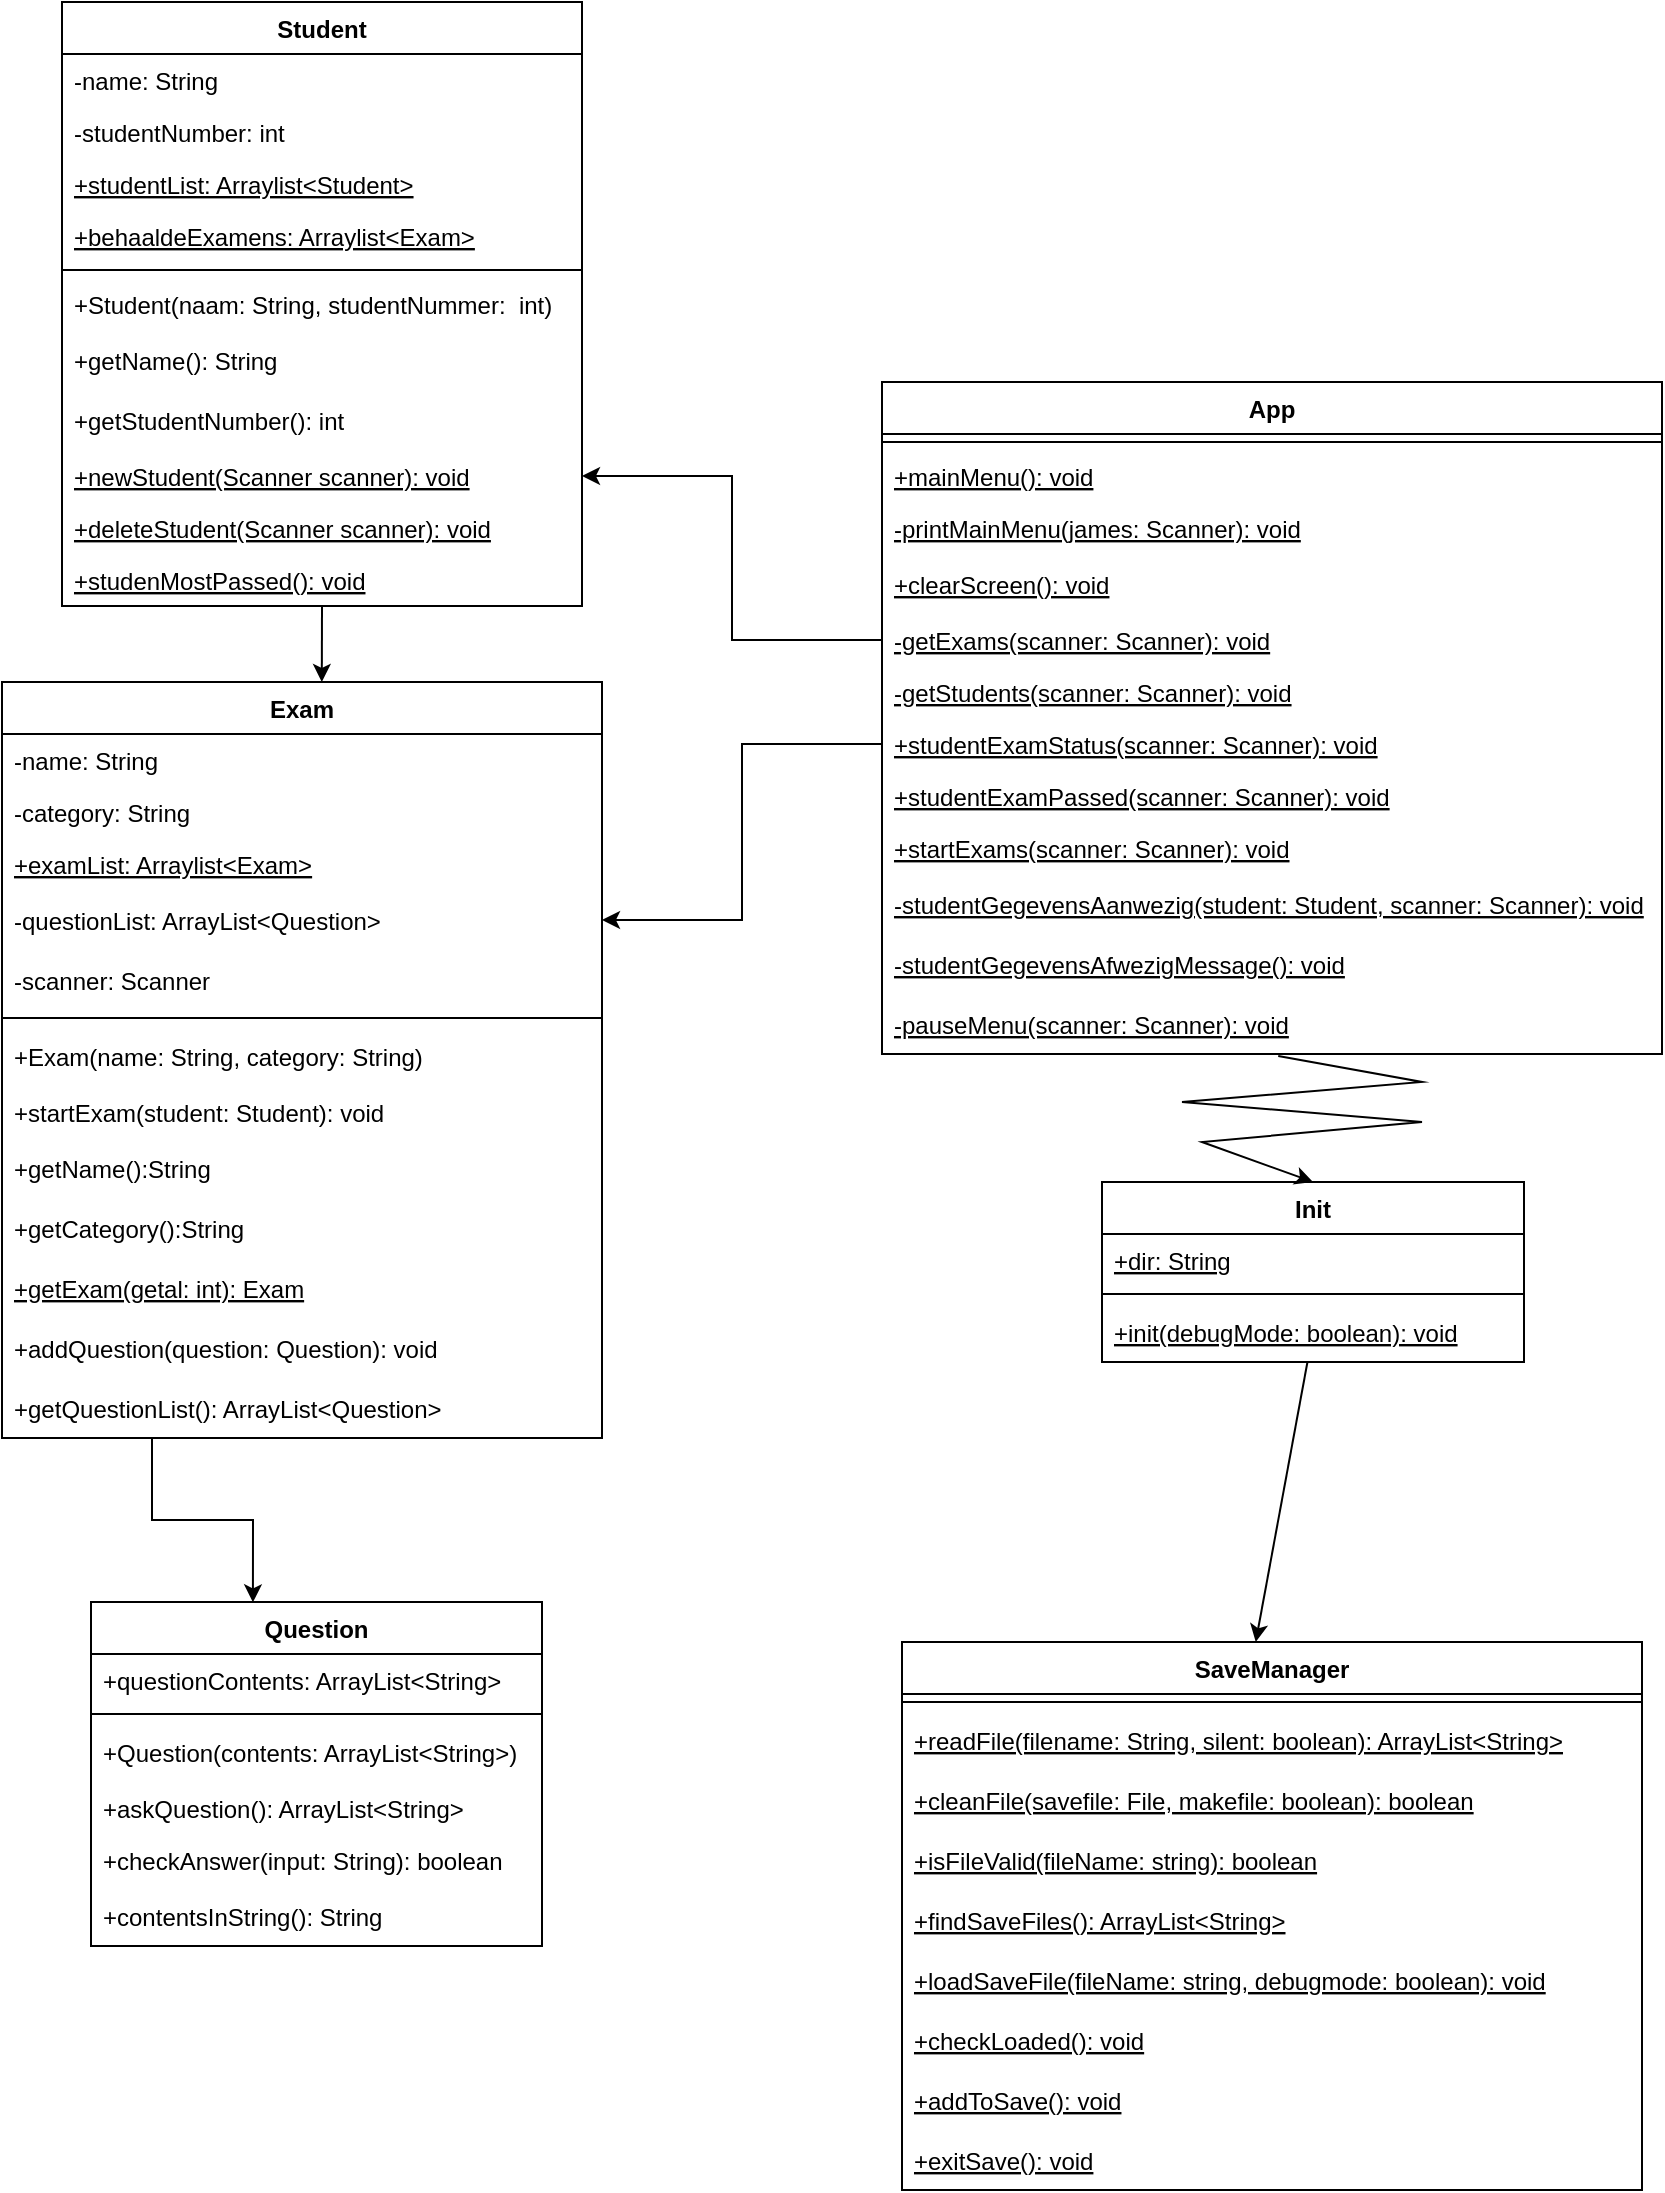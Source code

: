 <mxfile version="17.2.3" type="github">
  <diagram id="8I2CmzhelA5MCaDlNnXx" name="Page-1">
    <mxGraphModel dx="701" dy="705" grid="1" gridSize="10" guides="1" tooltips="1" connect="1" arrows="1" fold="1" page="1" pageScale="1" pageWidth="850" pageHeight="1100" math="0" shadow="0">
      <root>
        <mxCell id="0" />
        <mxCell id="1" parent="0" />
        <mxCell id="OVTsEQFIvY51fF4gTyis-47" style="edgeStyle=orthogonalEdgeStyle;rounded=0;orthogonalLoop=1;jettySize=auto;html=1;exitX=0.5;exitY=1;exitDx=0;exitDy=0;entryX=0.533;entryY=0;entryDx=0;entryDy=0;entryPerimeter=0;" parent="1" source="IUDxcDOe4H3WORA1nVKD-45" target="IUDxcDOe4H3WORA1nVKD-51" edge="1">
          <mxGeometry relative="1" as="geometry" />
        </mxCell>
        <mxCell id="IUDxcDOe4H3WORA1nVKD-45" value="Student" style="swimlane;fontStyle=1;align=center;verticalAlign=top;childLayout=stackLayout;horizontal=1;startSize=26;horizontalStack=0;resizeParent=1;resizeParentMax=0;resizeLast=0;collapsible=1;marginBottom=0;" parent="1" vertex="1">
          <mxGeometry x="40" y="40" width="260" height="302" as="geometry" />
        </mxCell>
        <mxCell id="IUDxcDOe4H3WORA1nVKD-46" value="-name: String" style="text;strokeColor=none;fillColor=none;align=left;verticalAlign=top;spacingLeft=4;spacingRight=4;overflow=hidden;rotatable=0;points=[[0,0.5],[1,0.5]];portConstraint=eastwest;" parent="IUDxcDOe4H3WORA1nVKD-45" vertex="1">
          <mxGeometry y="26" width="260" height="26" as="geometry" />
        </mxCell>
        <mxCell id="IUDxcDOe4H3WORA1nVKD-47" value="-studentNumber: int" style="text;strokeColor=none;fillColor=none;align=left;verticalAlign=top;spacingLeft=4;spacingRight=4;overflow=hidden;rotatable=0;points=[[0,0.5],[1,0.5]];portConstraint=eastwest;" parent="IUDxcDOe4H3WORA1nVKD-45" vertex="1">
          <mxGeometry y="52" width="260" height="26" as="geometry" />
        </mxCell>
        <mxCell id="OVTsEQFIvY51fF4gTyis-31" value="+studentList: Arraylist&lt;Student&gt;" style="text;strokeColor=none;fillColor=none;align=left;verticalAlign=top;spacingLeft=4;spacingRight=4;overflow=hidden;rotatable=0;points=[[0,0.5],[1,0.5]];portConstraint=eastwest;fontStyle=4" parent="IUDxcDOe4H3WORA1nVKD-45" vertex="1">
          <mxGeometry y="78" width="260" height="26" as="geometry" />
        </mxCell>
        <mxCell id="IUDxcDOe4H3WORA1nVKD-92" value="+behaaldeExamens: Arraylist&lt;Exam&gt;" style="text;strokeColor=none;fillColor=none;align=left;verticalAlign=top;spacingLeft=4;spacingRight=4;overflow=hidden;rotatable=0;points=[[0,0.5],[1,0.5]];portConstraint=eastwest;fontStyle=4" parent="IUDxcDOe4H3WORA1nVKD-45" vertex="1">
          <mxGeometry y="104" width="260" height="26" as="geometry" />
        </mxCell>
        <mxCell id="IUDxcDOe4H3WORA1nVKD-48" value="" style="line;strokeWidth=1;fillColor=none;align=left;verticalAlign=middle;spacingTop=-1;spacingLeft=3;spacingRight=3;rotatable=0;labelPosition=right;points=[];portConstraint=eastwest;" parent="IUDxcDOe4H3WORA1nVKD-45" vertex="1">
          <mxGeometry y="130" width="260" height="8" as="geometry" />
        </mxCell>
        <mxCell id="IUDxcDOe4H3WORA1nVKD-49" value="+Student(naam: String, studentNummer:  int)" style="text;strokeColor=none;fillColor=none;align=left;verticalAlign=top;spacingLeft=4;spacingRight=4;overflow=hidden;rotatable=0;points=[[0,0.5],[1,0.5]];portConstraint=eastwest;" parent="IUDxcDOe4H3WORA1nVKD-45" vertex="1">
          <mxGeometry y="138" width="260" height="26" as="geometry" />
        </mxCell>
        <mxCell id="OVTsEQFIvY51fF4gTyis-33" value="+getName(): String" style="text;strokeColor=none;fillColor=none;align=left;verticalAlign=middle;spacingLeft=4;spacingRight=4;overflow=hidden;points=[[0,0.5],[1,0.5]];portConstraint=eastwest;rotatable=0;" parent="IUDxcDOe4H3WORA1nVKD-45" vertex="1">
          <mxGeometry y="164" width="260" height="30" as="geometry" />
        </mxCell>
        <mxCell id="OVTsEQFIvY51fF4gTyis-32" value="+getStudentNumber(): int" style="text;strokeColor=none;fillColor=none;align=left;verticalAlign=middle;spacingLeft=4;spacingRight=4;overflow=hidden;points=[[0,0.5],[1,0.5]];portConstraint=eastwest;rotatable=0;" parent="IUDxcDOe4H3WORA1nVKD-45" vertex="1">
          <mxGeometry y="194" width="260" height="30" as="geometry" />
        </mxCell>
        <mxCell id="IUDxcDOe4H3WORA1nVKD-62" value="+newStudent(Scanner scanner): void" style="text;strokeColor=none;fillColor=none;align=left;verticalAlign=top;spacingLeft=4;spacingRight=4;overflow=hidden;rotatable=0;points=[[0,0.5],[1,0.5]];portConstraint=eastwest;fontStyle=4" parent="IUDxcDOe4H3WORA1nVKD-45" vertex="1">
          <mxGeometry y="224" width="260" height="26" as="geometry" />
        </mxCell>
        <mxCell id="IUDxcDOe4H3WORA1nVKD-63" value="+deleteStudent(Scanner scanner): void" style="text;strokeColor=none;fillColor=none;align=left;verticalAlign=top;spacingLeft=4;spacingRight=4;overflow=hidden;rotatable=0;points=[[0,0.5],[1,0.5]];portConstraint=eastwest;fontStyle=4" parent="IUDxcDOe4H3WORA1nVKD-45" vertex="1">
          <mxGeometry y="250" width="260" height="26" as="geometry" />
        </mxCell>
        <mxCell id="IUDxcDOe4H3WORA1nVKD-50" value="+studenMostPassed(): void" style="text;strokeColor=none;fillColor=none;align=left;verticalAlign=top;spacingLeft=4;spacingRight=4;overflow=hidden;rotatable=0;points=[[0,0.5],[1,0.5]];portConstraint=eastwest;fontStyle=4" parent="IUDxcDOe4H3WORA1nVKD-45" vertex="1">
          <mxGeometry y="276" width="260" height="26" as="geometry" />
        </mxCell>
        <mxCell id="OVTsEQFIvY51fF4gTyis-44" style="edgeStyle=orthogonalEdgeStyle;rounded=0;orthogonalLoop=1;jettySize=auto;html=1;exitX=0.25;exitY=1;exitDx=0;exitDy=0;entryX=0.359;entryY=0.001;entryDx=0;entryDy=0;entryPerimeter=0;" parent="1" source="IUDxcDOe4H3WORA1nVKD-51" target="IUDxcDOe4H3WORA1nVKD-68" edge="1">
          <mxGeometry relative="1" as="geometry" />
        </mxCell>
        <mxCell id="IUDxcDOe4H3WORA1nVKD-51" value="Exam" style="swimlane;fontStyle=1;align=center;verticalAlign=top;childLayout=stackLayout;horizontal=1;startSize=26;horizontalStack=0;resizeParent=1;resizeParentMax=0;resizeLast=0;collapsible=1;marginBottom=0;" parent="1" vertex="1">
          <mxGeometry x="10" y="380" width="300" height="378" as="geometry" />
        </mxCell>
        <mxCell id="IUDxcDOe4H3WORA1nVKD-52" value="-name: String" style="text;strokeColor=none;fillColor=none;align=left;verticalAlign=top;spacingLeft=4;spacingRight=4;overflow=hidden;rotatable=0;points=[[0,0.5],[1,0.5]];portConstraint=eastwest;" parent="IUDxcDOe4H3WORA1nVKD-51" vertex="1">
          <mxGeometry y="26" width="300" height="26" as="geometry" />
        </mxCell>
        <mxCell id="IUDxcDOe4H3WORA1nVKD-53" value="-category: String" style="text;strokeColor=none;fillColor=none;align=left;verticalAlign=top;spacingLeft=4;spacingRight=4;overflow=hidden;rotatable=0;points=[[0,0.5],[1,0.5]];portConstraint=eastwest;" parent="IUDxcDOe4H3WORA1nVKD-51" vertex="1">
          <mxGeometry y="52" width="300" height="26" as="geometry" />
        </mxCell>
        <mxCell id="IUDxcDOe4H3WORA1nVKD-91" value="+examList: Arraylist&lt;Exam&gt;" style="text;strokeColor=none;fillColor=none;align=left;verticalAlign=top;spacingLeft=4;spacingRight=4;overflow=hidden;rotatable=0;points=[[0,0.5],[1,0.5]];portConstraint=eastwest;fontStyle=4" parent="IUDxcDOe4H3WORA1nVKD-51" vertex="1">
          <mxGeometry y="78" width="300" height="26" as="geometry" />
        </mxCell>
        <mxCell id="OVTsEQFIvY51fF4gTyis-37" value="-questionList: ArrayList&lt;Question&gt;" style="text;strokeColor=none;fillColor=none;align=left;verticalAlign=middle;spacingLeft=4;spacingRight=4;overflow=hidden;points=[[0,0.5],[1,0.5]];portConstraint=eastwest;rotatable=0;" parent="IUDxcDOe4H3WORA1nVKD-51" vertex="1">
          <mxGeometry y="104" width="300" height="30" as="geometry" />
        </mxCell>
        <mxCell id="AXEN0CSOGZSYDrK3y6RF-2" value="-scanner: Scanner" style="text;strokeColor=none;fillColor=none;align=left;verticalAlign=middle;spacingLeft=4;spacingRight=4;overflow=hidden;points=[[0,0.5],[1,0.5]];portConstraint=eastwest;rotatable=0;" vertex="1" parent="IUDxcDOe4H3WORA1nVKD-51">
          <mxGeometry y="134" width="300" height="30" as="geometry" />
        </mxCell>
        <mxCell id="IUDxcDOe4H3WORA1nVKD-54" value="" style="line;strokeWidth=1;fillColor=none;align=left;verticalAlign=middle;spacingTop=-1;spacingLeft=3;spacingRight=3;rotatable=0;labelPosition=right;points=[];portConstraint=eastwest;" parent="IUDxcDOe4H3WORA1nVKD-51" vertex="1">
          <mxGeometry y="164" width="300" height="8" as="geometry" />
        </mxCell>
        <mxCell id="OVTsEQFIvY51fF4gTyis-40" value="+Exam(name: String, category: String)" style="text;strokeColor=none;fillColor=none;align=left;verticalAlign=middle;spacingLeft=4;spacingRight=4;overflow=hidden;points=[[0,0.5],[1,0.5]];portConstraint=eastwest;rotatable=0;" parent="IUDxcDOe4H3WORA1nVKD-51" vertex="1">
          <mxGeometry y="172" width="300" height="30" as="geometry" />
        </mxCell>
        <mxCell id="IUDxcDOe4H3WORA1nVKD-55" value="+startExam(student: Student): void" style="text;strokeColor=none;fillColor=none;align=left;verticalAlign=top;spacingLeft=4;spacingRight=4;overflow=hidden;rotatable=0;points=[[0,0.5],[1,0.5]];portConstraint=eastwest;" parent="IUDxcDOe4H3WORA1nVKD-51" vertex="1">
          <mxGeometry y="202" width="300" height="26" as="geometry" />
        </mxCell>
        <mxCell id="OVTsEQFIvY51fF4gTyis-41" value="+getName():String" style="text;strokeColor=none;fillColor=none;align=left;verticalAlign=middle;spacingLeft=4;spacingRight=4;overflow=hidden;points=[[0,0.5],[1,0.5]];portConstraint=eastwest;rotatable=0;" parent="IUDxcDOe4H3WORA1nVKD-51" vertex="1">
          <mxGeometry y="228" width="300" height="30" as="geometry" />
        </mxCell>
        <mxCell id="OVTsEQFIvY51fF4gTyis-42" value="+getCategory():String" style="text;strokeColor=none;fillColor=none;align=left;verticalAlign=middle;spacingLeft=4;spacingRight=4;overflow=hidden;points=[[0,0.5],[1,0.5]];portConstraint=eastwest;rotatable=0;" parent="IUDxcDOe4H3WORA1nVKD-51" vertex="1">
          <mxGeometry y="258" width="300" height="30" as="geometry" />
        </mxCell>
        <mxCell id="wdkMRcKlB4A3LhLKudHC-2" value="+getExam(getal: int): Exam" style="text;strokeColor=none;fillColor=none;align=left;verticalAlign=middle;spacingLeft=4;spacingRight=4;overflow=hidden;points=[[0,0.5],[1,0.5]];portConstraint=eastwest;rotatable=0;fontStyle=4" parent="IUDxcDOe4H3WORA1nVKD-51" vertex="1">
          <mxGeometry y="288" width="300" height="30" as="geometry" />
        </mxCell>
        <mxCell id="wdkMRcKlB4A3LhLKudHC-3" value="+addQuestion(question: Question): void" style="text;strokeColor=none;fillColor=none;align=left;verticalAlign=middle;spacingLeft=4;spacingRight=4;overflow=hidden;points=[[0,0.5],[1,0.5]];portConstraint=eastwest;rotatable=0;" parent="IUDxcDOe4H3WORA1nVKD-51" vertex="1">
          <mxGeometry y="318" width="300" height="30" as="geometry" />
        </mxCell>
        <mxCell id="wdkMRcKlB4A3LhLKudHC-4" value="+getQuestionList(): ArrayList&lt;Question&gt;" style="text;strokeColor=none;fillColor=none;align=left;verticalAlign=middle;spacingLeft=4;spacingRight=4;overflow=hidden;points=[[0,0.5],[1,0.5]];portConstraint=eastwest;rotatable=0;" parent="IUDxcDOe4H3WORA1nVKD-51" vertex="1">
          <mxGeometry y="348" width="300" height="30" as="geometry" />
        </mxCell>
        <mxCell id="IUDxcDOe4H3WORA1nVKD-57" value="App" style="swimlane;fontStyle=1;align=center;verticalAlign=top;childLayout=stackLayout;horizontal=1;startSize=26;horizontalStack=0;resizeParent=1;resizeParentMax=0;resizeLast=0;collapsible=1;marginBottom=0;" parent="1" vertex="1">
          <mxGeometry x="450" y="230" width="390" height="336" as="geometry" />
        </mxCell>
        <mxCell id="IUDxcDOe4H3WORA1nVKD-58" value="" style="line;strokeWidth=1;fillColor=none;align=left;verticalAlign=middle;spacingTop=-1;spacingLeft=3;spacingRight=3;rotatable=0;labelPosition=right;points=[];portConstraint=eastwest;" parent="IUDxcDOe4H3WORA1nVKD-57" vertex="1">
          <mxGeometry y="26" width="390" height="8" as="geometry" />
        </mxCell>
        <mxCell id="IUDxcDOe4H3WORA1nVKD-59" value="+mainMenu(): void" style="text;strokeColor=none;fillColor=none;align=left;verticalAlign=top;spacingLeft=4;spacingRight=4;overflow=hidden;rotatable=0;points=[[0,0.5],[1,0.5]];portConstraint=eastwest;fontStyle=4" parent="IUDxcDOe4H3WORA1nVKD-57" vertex="1">
          <mxGeometry y="34" width="390" height="26" as="geometry" />
        </mxCell>
        <mxCell id="OVTsEQFIvY51fF4gTyis-3" value="-printMainMenu(james: Scanner): void" style="text;strokeColor=none;fillColor=none;align=left;verticalAlign=top;spacingLeft=4;spacingRight=4;overflow=hidden;rotatable=0;points=[[0,0.5],[1,0.5]];portConstraint=eastwest;fontStyle=4" parent="IUDxcDOe4H3WORA1nVKD-57" vertex="1">
          <mxGeometry y="60" width="390" height="26" as="geometry" />
        </mxCell>
        <mxCell id="OVTsEQFIvY51fF4gTyis-6" value="+clearScreen(): void" style="text;strokeColor=none;fillColor=none;align=left;verticalAlign=middle;spacingLeft=4;spacingRight=4;overflow=hidden;points=[[0,0.5],[1,0.5]];portConstraint=eastwest;rotatable=0;fontStyle=4" parent="IUDxcDOe4H3WORA1nVKD-57" vertex="1">
          <mxGeometry y="86" width="390" height="30" as="geometry" />
        </mxCell>
        <mxCell id="IUDxcDOe4H3WORA1nVKD-60" value="-getExams(scanner: Scanner): void" style="text;strokeColor=none;fillColor=none;align=left;verticalAlign=top;spacingLeft=4;spacingRight=4;overflow=hidden;rotatable=0;points=[[0,0.5],[1,0.5]];portConstraint=eastwest;fontStyle=4" parent="IUDxcDOe4H3WORA1nVKD-57" vertex="1">
          <mxGeometry y="116" width="390" height="26" as="geometry" />
        </mxCell>
        <mxCell id="IUDxcDOe4H3WORA1nVKD-61" value="-getStudents(scanner: Scanner): void" style="text;strokeColor=none;fillColor=none;align=left;verticalAlign=top;spacingLeft=4;spacingRight=4;overflow=hidden;rotatable=0;points=[[0,0.5],[1,0.5]];portConstraint=eastwest;fontStyle=4" parent="IUDxcDOe4H3WORA1nVKD-57" vertex="1">
          <mxGeometry y="142" width="390" height="26" as="geometry" />
        </mxCell>
        <mxCell id="IUDxcDOe4H3WORA1nVKD-65" value="+studentExamStatus(scanner: Scanner): void" style="text;strokeColor=none;fillColor=none;align=left;verticalAlign=top;spacingLeft=4;spacingRight=4;overflow=hidden;rotatable=0;points=[[0,0.5],[1,0.5]];portConstraint=eastwest;fontStyle=4" parent="IUDxcDOe4H3WORA1nVKD-57" vertex="1">
          <mxGeometry y="168" width="390" height="26" as="geometry" />
        </mxCell>
        <mxCell id="IUDxcDOe4H3WORA1nVKD-66" value="+studentExamPassed(scanner: Scanner): void" style="text;strokeColor=none;fillColor=none;align=left;verticalAlign=top;spacingLeft=4;spacingRight=4;overflow=hidden;rotatable=0;points=[[0,0.5],[1,0.5]];portConstraint=eastwest;fontStyle=4" parent="IUDxcDOe4H3WORA1nVKD-57" vertex="1">
          <mxGeometry y="194" width="390" height="26" as="geometry" />
        </mxCell>
        <mxCell id="IUDxcDOe4H3WORA1nVKD-64" value="+startExams(scanner: Scanner): void" style="text;strokeColor=none;fillColor=none;align=left;verticalAlign=top;spacingLeft=4;spacingRight=4;overflow=hidden;rotatable=0;points=[[0,0.5],[1,0.5]];portConstraint=eastwest;fontStyle=4" parent="IUDxcDOe4H3WORA1nVKD-57" vertex="1">
          <mxGeometry y="220" width="390" height="26" as="geometry" />
        </mxCell>
        <mxCell id="OVTsEQFIvY51fF4gTyis-30" value="-studentGegevensAanwezig(student: Student, scanner: Scanner): void" style="text;strokeColor=none;fillColor=none;align=left;verticalAlign=middle;spacingLeft=4;spacingRight=4;overflow=hidden;points=[[0,0.5],[1,0.5]];portConstraint=eastwest;rotatable=0;fontStyle=4" parent="IUDxcDOe4H3WORA1nVKD-57" vertex="1">
          <mxGeometry y="246" width="390" height="30" as="geometry" />
        </mxCell>
        <mxCell id="OVTsEQFIvY51fF4gTyis-22" value="-studentGegevensAfwezigMessage(): void" style="text;strokeColor=none;fillColor=none;align=left;verticalAlign=middle;spacingLeft=4;spacingRight=4;overflow=hidden;points=[[0,0.5],[1,0.5]];portConstraint=eastwest;rotatable=0;fontStyle=4" parent="IUDxcDOe4H3WORA1nVKD-57" vertex="1">
          <mxGeometry y="276" width="390" height="30" as="geometry" />
        </mxCell>
        <mxCell id="wdkMRcKlB4A3LhLKudHC-1" value="-pauseMenu(scanner: Scanner): void" style="text;strokeColor=none;fillColor=none;align=left;verticalAlign=middle;spacingLeft=4;spacingRight=4;overflow=hidden;points=[[0,0.5],[1,0.5]];portConstraint=eastwest;rotatable=0;fontStyle=4" parent="IUDxcDOe4H3WORA1nVKD-57" vertex="1">
          <mxGeometry y="306" width="390" height="30" as="geometry" />
        </mxCell>
        <mxCell id="IUDxcDOe4H3WORA1nVKD-68" value="Question" style="swimlane;fontStyle=1;align=center;verticalAlign=top;childLayout=stackLayout;horizontal=1;startSize=26;horizontalStack=0;resizeParent=1;resizeParentMax=0;resizeLast=0;collapsible=1;marginBottom=0;" parent="1" vertex="1">
          <mxGeometry x="54.5" y="840" width="225.5" height="172" as="geometry" />
        </mxCell>
        <mxCell id="OVTsEQFIvY51fF4gTyis-34" value="+questionContents: ArrayList&lt;String&gt;" style="text;strokeColor=none;fillColor=none;align=left;verticalAlign=top;spacingLeft=4;spacingRight=4;overflow=hidden;rotatable=0;points=[[0,0.5],[1,0.5]];portConstraint=eastwest;" parent="IUDxcDOe4H3WORA1nVKD-68" vertex="1">
          <mxGeometry y="26" width="225.5" height="26" as="geometry" />
        </mxCell>
        <mxCell id="IUDxcDOe4H3WORA1nVKD-70" value="" style="line;strokeWidth=1;fillColor=none;align=left;verticalAlign=middle;spacingTop=-1;spacingLeft=3;spacingRight=3;rotatable=0;labelPosition=right;points=[];portConstraint=eastwest;" parent="IUDxcDOe4H3WORA1nVKD-68" vertex="1">
          <mxGeometry y="52" width="225.5" height="8" as="geometry" />
        </mxCell>
        <mxCell id="OVTsEQFIvY51fF4gTyis-35" value="+Question(contents: ArrayList&lt;String&gt;)" style="text;strokeColor=none;fillColor=none;align=left;verticalAlign=middle;spacingLeft=4;spacingRight=4;overflow=hidden;points=[[0,0.5],[1,0.5]];portConstraint=eastwest;rotatable=0;" parent="IUDxcDOe4H3WORA1nVKD-68" vertex="1">
          <mxGeometry y="60" width="225.5" height="30" as="geometry" />
        </mxCell>
        <mxCell id="IUDxcDOe4H3WORA1nVKD-71" value="+askQuestion(): ArrayList&lt;String&gt;" style="text;strokeColor=none;fillColor=none;align=left;verticalAlign=top;spacingLeft=4;spacingRight=4;overflow=hidden;rotatable=0;points=[[0,0.5],[1,0.5]];portConstraint=eastwest;" parent="IUDxcDOe4H3WORA1nVKD-68" vertex="1">
          <mxGeometry y="90" width="225.5" height="26" as="geometry" />
        </mxCell>
        <mxCell id="IUDxcDOe4H3WORA1nVKD-72" value="+checkAnswer(input: String): boolean&#xa;" style="text;strokeColor=none;fillColor=none;align=left;verticalAlign=top;spacingLeft=4;spacingRight=4;overflow=hidden;rotatable=0;points=[[0,0.5],[1,0.5]];portConstraint=eastwest;" parent="IUDxcDOe4H3WORA1nVKD-68" vertex="1">
          <mxGeometry y="116" width="225.5" height="26" as="geometry" />
        </mxCell>
        <mxCell id="AXEN0CSOGZSYDrK3y6RF-20" value="+contentsInString(): String" style="text;strokeColor=none;fillColor=none;align=left;verticalAlign=middle;spacingLeft=4;spacingRight=4;overflow=hidden;points=[[0,0.5],[1,0.5]];portConstraint=eastwest;rotatable=0;" vertex="1" parent="IUDxcDOe4H3WORA1nVKD-68">
          <mxGeometry y="142" width="225.5" height="30" as="geometry" />
        </mxCell>
        <mxCell id="OVTsEQFIvY51fF4gTyis-11" value="SaveManager" style="swimlane;fontStyle=1;align=center;verticalAlign=top;childLayout=stackLayout;horizontal=1;startSize=26;horizontalStack=0;resizeParent=1;resizeParentMax=0;resizeLast=0;collapsible=1;marginBottom=0;" parent="1" vertex="1">
          <mxGeometry x="460" y="860" width="370" height="274" as="geometry" />
        </mxCell>
        <mxCell id="OVTsEQFIvY51fF4gTyis-13" value="" style="line;strokeWidth=1;fillColor=none;align=left;verticalAlign=middle;spacingTop=-1;spacingLeft=3;spacingRight=3;rotatable=0;labelPosition=right;points=[];portConstraint=eastwest;" parent="OVTsEQFIvY51fF4gTyis-11" vertex="1">
          <mxGeometry y="26" width="370" height="8" as="geometry" />
        </mxCell>
        <mxCell id="AXEN0CSOGZSYDrK3y6RF-21" value="+readFile(filename: String, silent: boolean): ArrayList&lt;String&gt;" style="text;strokeColor=none;fillColor=none;align=left;verticalAlign=middle;spacingLeft=4;spacingRight=4;overflow=hidden;points=[[0,0.5],[1,0.5]];portConstraint=eastwest;rotatable=0;fontStyle=4" vertex="1" parent="OVTsEQFIvY51fF4gTyis-11">
          <mxGeometry y="34" width="370" height="30" as="geometry" />
        </mxCell>
        <mxCell id="OVTsEQFIvY51fF4gTyis-21" value="+cleanFile(savefile: File, makefile: boolean): boolean" style="text;strokeColor=none;fillColor=none;align=left;verticalAlign=middle;spacingLeft=4;spacingRight=4;overflow=hidden;points=[[0,0.5],[1,0.5]];portConstraint=eastwest;rotatable=0;fontStyle=4" parent="OVTsEQFIvY51fF4gTyis-11" vertex="1">
          <mxGeometry y="64" width="370" height="30" as="geometry" />
        </mxCell>
        <mxCell id="AXEN0CSOGZSYDrK3y6RF-22" value="+isFileValid(fileName: string): boolean" style="text;strokeColor=none;fillColor=none;align=left;verticalAlign=middle;spacingLeft=4;spacingRight=4;overflow=hidden;points=[[0,0.5],[1,0.5]];portConstraint=eastwest;rotatable=0;fontStyle=4" vertex="1" parent="OVTsEQFIvY51fF4gTyis-11">
          <mxGeometry y="94" width="370" height="30" as="geometry" />
        </mxCell>
        <mxCell id="AXEN0CSOGZSYDrK3y6RF-23" value="+findSaveFiles(): ArrayList&lt;String&gt;" style="text;strokeColor=none;fillColor=none;align=left;verticalAlign=middle;spacingLeft=4;spacingRight=4;overflow=hidden;points=[[0,0.5],[1,0.5]];portConstraint=eastwest;rotatable=0;fontStyle=4" vertex="1" parent="OVTsEQFIvY51fF4gTyis-11">
          <mxGeometry y="124" width="370" height="30" as="geometry" />
        </mxCell>
        <mxCell id="AXEN0CSOGZSYDrK3y6RF-24" value="+loadSaveFile(fileName: string, debugmode: boolean): void" style="text;strokeColor=none;fillColor=none;align=left;verticalAlign=middle;spacingLeft=4;spacingRight=4;overflow=hidden;points=[[0,0.5],[1,0.5]];portConstraint=eastwest;rotatable=0;fontStyle=4" vertex="1" parent="OVTsEQFIvY51fF4gTyis-11">
          <mxGeometry y="154" width="370" height="30" as="geometry" />
        </mxCell>
        <mxCell id="AXEN0CSOGZSYDrK3y6RF-25" value="+checkLoaded(): void" style="text;strokeColor=none;fillColor=none;align=left;verticalAlign=middle;spacingLeft=4;spacingRight=4;overflow=hidden;points=[[0,0.5],[1,0.5]];portConstraint=eastwest;rotatable=0;fontStyle=4" vertex="1" parent="OVTsEQFIvY51fF4gTyis-11">
          <mxGeometry y="184" width="370" height="30" as="geometry" />
        </mxCell>
        <mxCell id="AXEN0CSOGZSYDrK3y6RF-26" value="+addToSave(): void" style="text;strokeColor=none;fillColor=none;align=left;verticalAlign=middle;spacingLeft=4;spacingRight=4;overflow=hidden;points=[[0,0.5],[1,0.5]];portConstraint=eastwest;rotatable=0;fontStyle=4" vertex="1" parent="OVTsEQFIvY51fF4gTyis-11">
          <mxGeometry y="214" width="370" height="30" as="geometry" />
        </mxCell>
        <mxCell id="AXEN0CSOGZSYDrK3y6RF-27" value="+exitSave(): void" style="text;strokeColor=none;fillColor=none;align=left;verticalAlign=middle;spacingLeft=4;spacingRight=4;overflow=hidden;points=[[0,0.5],[1,0.5]];portConstraint=eastwest;rotatable=0;fontStyle=4" vertex="1" parent="OVTsEQFIvY51fF4gTyis-11">
          <mxGeometry y="244" width="370" height="30" as="geometry" />
        </mxCell>
        <mxCell id="OVTsEQFIvY51fF4gTyis-45" style="edgeStyle=orthogonalEdgeStyle;rounded=0;orthogonalLoop=1;jettySize=auto;html=1;exitX=0;exitY=0.5;exitDx=0;exitDy=0;entryX=1;entryY=0.5;entryDx=0;entryDy=0;" parent="1" source="IUDxcDOe4H3WORA1nVKD-65" target="OVTsEQFIvY51fF4gTyis-37" edge="1">
          <mxGeometry relative="1" as="geometry" />
        </mxCell>
        <mxCell id="OVTsEQFIvY51fF4gTyis-46" style="edgeStyle=orthogonalEdgeStyle;rounded=0;orthogonalLoop=1;jettySize=auto;html=1;exitX=0;exitY=0.5;exitDx=0;exitDy=0;entryX=1;entryY=0.5;entryDx=0;entryDy=0;" parent="1" source="IUDxcDOe4H3WORA1nVKD-60" target="IUDxcDOe4H3WORA1nVKD-62" edge="1">
          <mxGeometry relative="1" as="geometry" />
        </mxCell>
        <mxCell id="AXEN0CSOGZSYDrK3y6RF-7" value="Init" style="swimlane;fontStyle=1;align=center;verticalAlign=top;childLayout=stackLayout;horizontal=1;startSize=26;horizontalStack=0;resizeParent=1;resizeParentMax=0;resizeLast=0;collapsible=1;marginBottom=0;" vertex="1" parent="1">
          <mxGeometry x="560" y="630" width="211" height="90" as="geometry" />
        </mxCell>
        <mxCell id="AXEN0CSOGZSYDrK3y6RF-8" value="+dir: String" style="text;strokeColor=none;fillColor=none;align=left;verticalAlign=top;spacingLeft=4;spacingRight=4;overflow=hidden;rotatable=0;points=[[0,0.5],[1,0.5]];portConstraint=eastwest;fontStyle=4" vertex="1" parent="AXEN0CSOGZSYDrK3y6RF-7">
          <mxGeometry y="26" width="211" height="26" as="geometry" />
        </mxCell>
        <mxCell id="AXEN0CSOGZSYDrK3y6RF-10" value="" style="line;strokeWidth=1;fillColor=none;align=left;verticalAlign=middle;spacingTop=-1;spacingLeft=3;spacingRight=3;rotatable=0;labelPosition=right;points=[];portConstraint=eastwest;" vertex="1" parent="AXEN0CSOGZSYDrK3y6RF-7">
          <mxGeometry y="52" width="211" height="8" as="geometry" />
        </mxCell>
        <mxCell id="AXEN0CSOGZSYDrK3y6RF-11" value="+init(debugMode: boolean): void" style="text;strokeColor=none;fillColor=none;align=left;verticalAlign=middle;spacingLeft=4;spacingRight=4;overflow=hidden;points=[[0,0.5],[1,0.5]];portConstraint=eastwest;rotatable=0;fontStyle=4" vertex="1" parent="AXEN0CSOGZSYDrK3y6RF-7">
          <mxGeometry y="60" width="211" height="30" as="geometry" />
        </mxCell>
        <mxCell id="AXEN0CSOGZSYDrK3y6RF-18" value="" style="endArrow=classic;html=1;rounded=0;exitX=0.508;exitY=1.033;exitDx=0;exitDy=0;exitPerimeter=0;entryX=0.5;entryY=0;entryDx=0;entryDy=0;" edge="1" parent="1" source="wdkMRcKlB4A3LhLKudHC-1" target="AXEN0CSOGZSYDrK3y6RF-7">
          <mxGeometry width="50" height="50" relative="1" as="geometry">
            <mxPoint x="450" y="770" as="sourcePoint" />
            <mxPoint x="500" y="720" as="targetPoint" />
            <Array as="points">
              <mxPoint x="720" y="580" />
              <mxPoint x="600" y="590" />
              <mxPoint x="720" y="600" />
              <mxPoint x="610" y="610" />
            </Array>
          </mxGeometry>
        </mxCell>
        <mxCell id="AXEN0CSOGZSYDrK3y6RF-19" value="" style="endArrow=classic;html=1;rounded=0;entryX=0.478;entryY=0;entryDx=0;entryDy=0;entryPerimeter=0;" edge="1" parent="1" source="AXEN0CSOGZSYDrK3y6RF-11" target="OVTsEQFIvY51fF4gTyis-11">
          <mxGeometry width="50" height="50" relative="1" as="geometry">
            <mxPoint x="510" y="830" as="sourcePoint" />
            <mxPoint x="560" y="780" as="targetPoint" />
          </mxGeometry>
        </mxCell>
      </root>
    </mxGraphModel>
  </diagram>
</mxfile>
